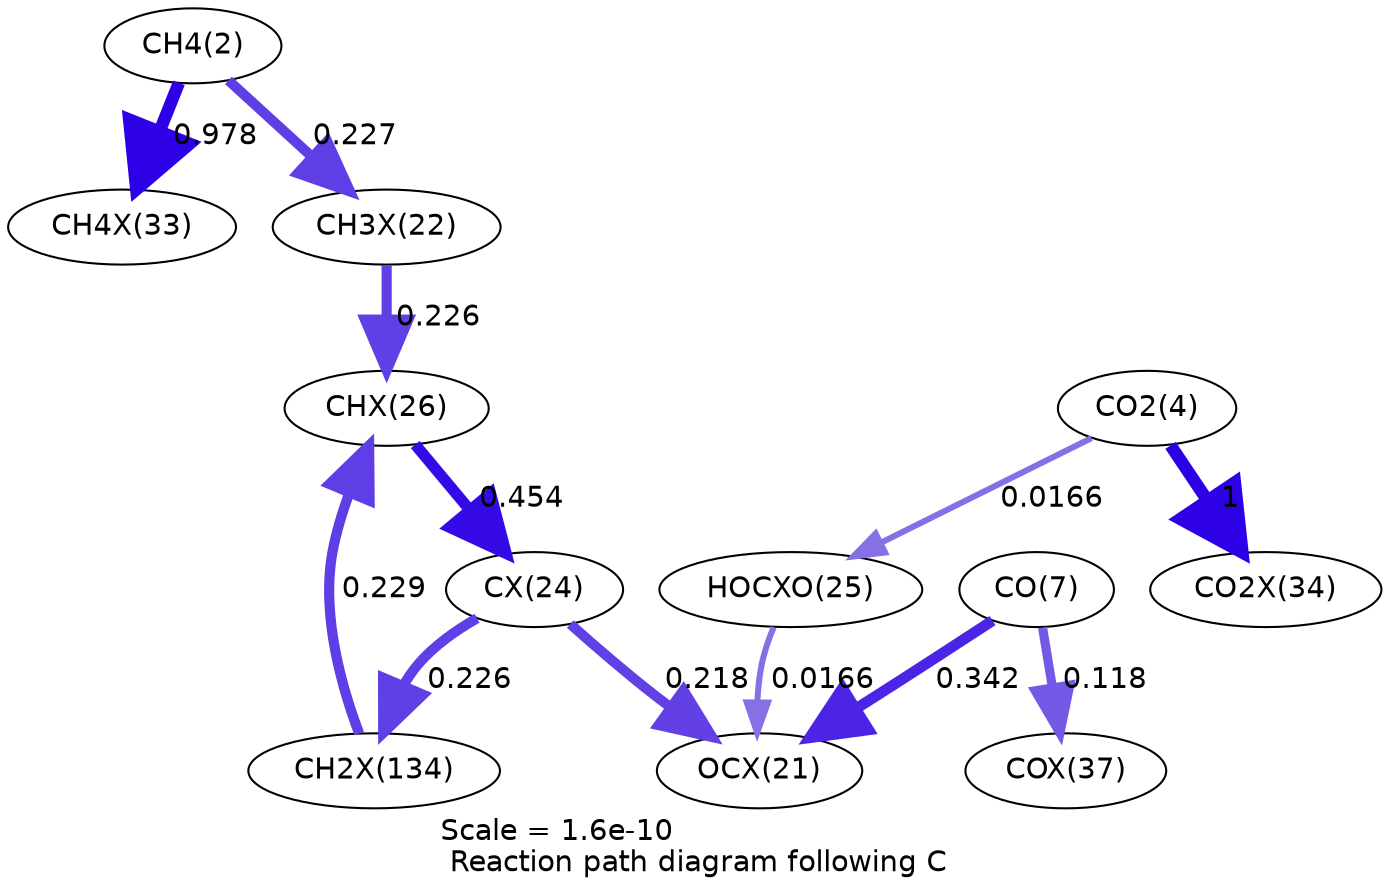 digraph reaction_paths {
center=1;
s4 -> s31[fontname="Helvetica", penwidth=5.98, arrowsize=2.99, color="0.7, 1.48, 0.9"
, label=" 0.978"];
s4 -> s25[fontname="Helvetica", penwidth=4.88, arrowsize=2.44, color="0.7, 0.727, 0.9"
, label=" 0.227"];
s25 -> s29[fontname="Helvetica", penwidth=4.88, arrowsize=2.44, color="0.7, 0.726, 0.9"
, label=" 0.226"];
s36 -> s29[fontname="Helvetica", penwidth=4.89, arrowsize=2.44, color="0.7, 0.729, 0.9"
, label=" 0.229"];
s27 -> s36[fontname="Helvetica", penwidth=4.88, arrowsize=2.44, color="0.7, 0.726, 0.9"
, label=" 0.226"];
s29 -> s27[fontname="Helvetica", penwidth=5.4, arrowsize=2.7, color="0.7, 0.954, 0.9"
, label=" 0.454"];
s9 -> s24[fontname="Helvetica", penwidth=5.19, arrowsize=2.6, color="0.7, 0.842, 0.9"
, label=" 0.342"];
s9 -> s35[fontname="Helvetica", penwidth=4.39, arrowsize=2.19, color="0.7, 0.618, 0.9"
, label=" 0.118"];
s27 -> s24[fontname="Helvetica", penwidth=4.85, arrowsize=2.43, color="0.7, 0.718, 0.9"
, label=" 0.218"];
s28 -> s24[fontname="Helvetica", penwidth=2.91, arrowsize=1.45, color="0.7, 0.517, 0.9"
, label=" 0.0166"];
s6 -> s28[fontname="Helvetica", penwidth=2.91, arrowsize=1.45, color="0.7, 0.517, 0.9"
, label=" 0.0166"];
s6 -> s32[fontname="Helvetica", penwidth=6, arrowsize=3, color="0.7, 1.5, 0.9"
, label=" 1"];
s4 [ fontname="Helvetica", label="CH4(2)"];
s6 [ fontname="Helvetica", label="CO2(4)"];
s9 [ fontname="Helvetica", label="CO(7)"];
s24 [ fontname="Helvetica", label="OCX(21)"];
s25 [ fontname="Helvetica", label="CH3X(22)"];
s27 [ fontname="Helvetica", label="CX(24)"];
s28 [ fontname="Helvetica", label="HOCXO(25)"];
s29 [ fontname="Helvetica", label="CHX(26)"];
s31 [ fontname="Helvetica", label="CH4X(33)"];
s32 [ fontname="Helvetica", label="CO2X(34)"];
s35 [ fontname="Helvetica", label="COX(37)"];
s36 [ fontname="Helvetica", label="CH2X(134)"];
 label = "Scale = 1.6e-10\l Reaction path diagram following C";
 fontname = "Helvetica";
}
